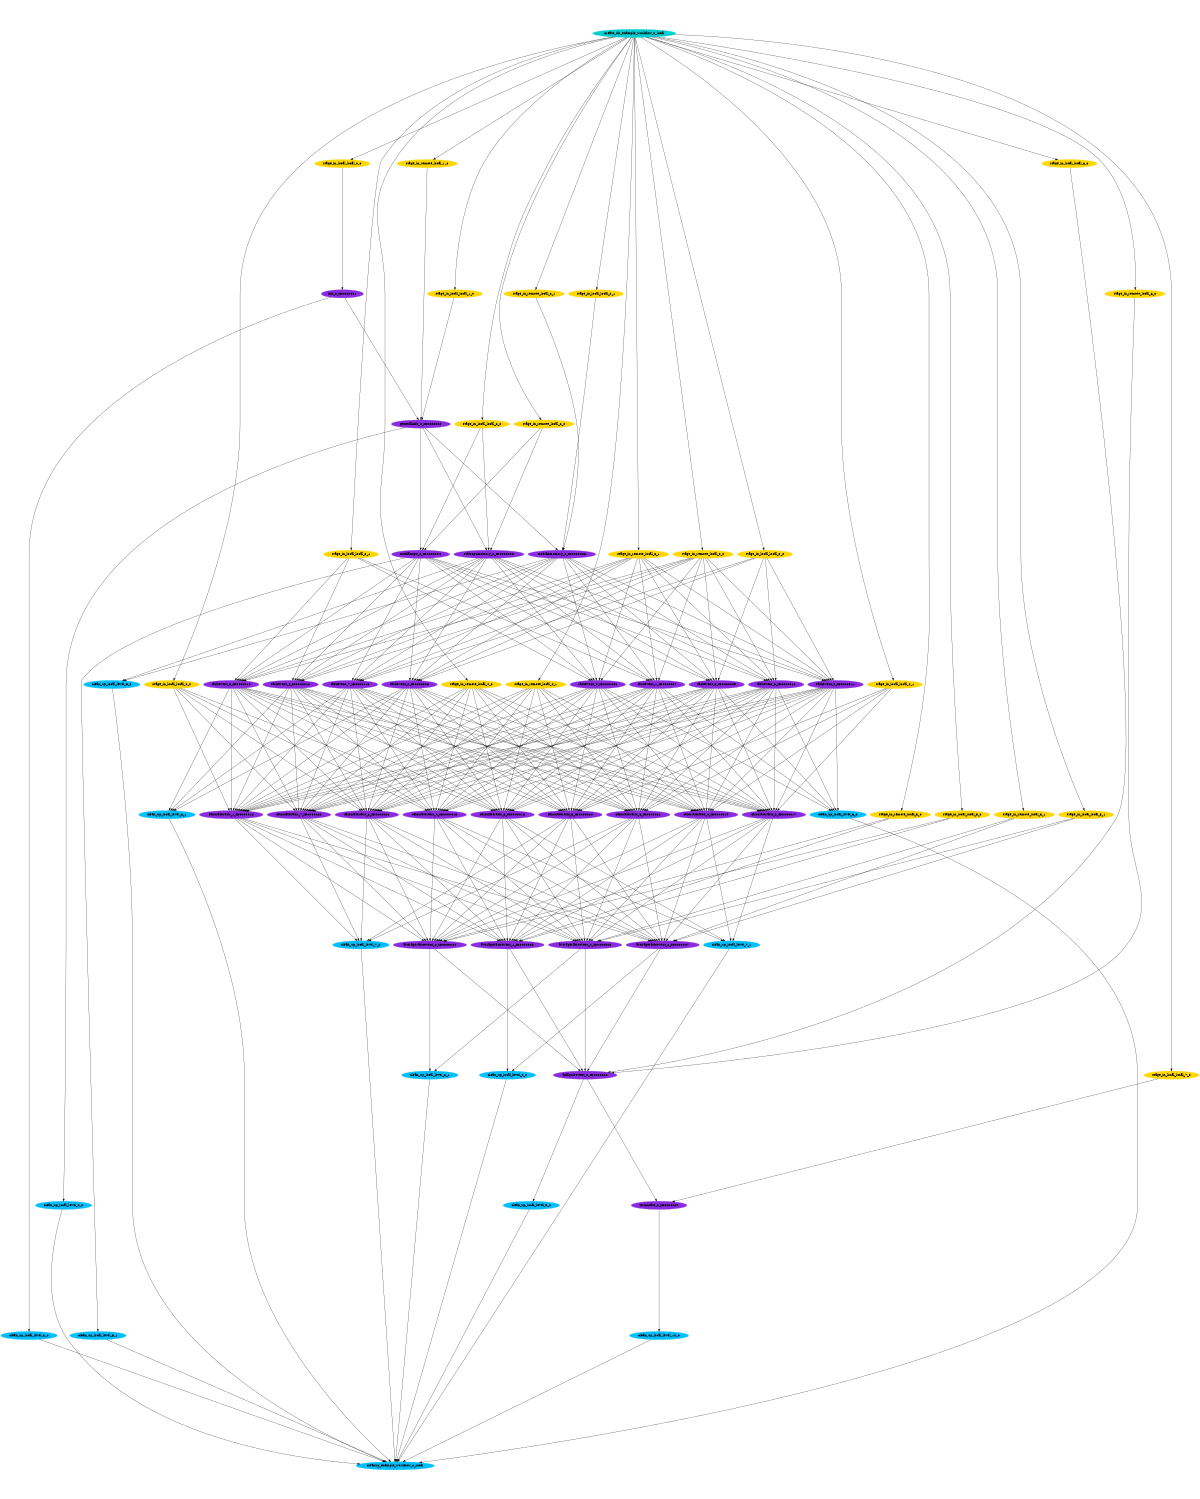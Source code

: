 digraph E {
size="8.0,10.0"
ratio=fill
node [shape=ellipse]
edge [arrowhead=normal, arrowsize=1.0]
	"analysisevent_0_ID0000028" [color=blueviolet,style=filled,label="analysisevent_0_ID0000028"]
	"averageratioevent_3_ID0000027" [color=blueviolet,style=filled,label="averageratioevent_3_ID0000027"]
	"stage_in_local_local_4_0" [color=gold,style=filled,label="stage_in_local_local_4_0"]
	"terminate_0_ID0000029" [color=blueviolet,style=filled,label="terminate_0_ID0000029"]
	"stage_in_local_local_4_1" [color=gold,style=filled,label="stage_in_local_local_4_1"]
	"calculateratio_1_ID0000016" [color=blueviolet,style=filled,label="calculateratio_1_ID0000016"]
	"create_dir_example_workflow_0_local" [color=darkturquoise,style=filled,label="create_dir_example_workflow_0_local"]
	"stage_in_local_local_0_0" [color=gold,style=filled,label="stage_in_local_local_0_0"]
	"stage_in_local_local_2_0" [color=gold,style=filled,label="stage_in_local_local_2_0"]
	"stage_in_local_local_2_1" [color=gold,style=filled,label="stage_in_local_local_2_1"]
	"averageratioevent_0_ID0000024" [color=blueviolet,style=filled,label="averageratioevent_0_ID0000024"]
	"stage_in_local_local_3_1" [color=gold,style=filled,label="stage_in_local_local_3_1"]
	"calculateratio_3_ID0000018" [color=blueviolet,style=filled,label="calculateratio_3_ID0000018"]
	"stage_in_local_local_3_0" [color=gold,style=filled,label="stage_in_local_local_3_0"]
	"clean_up_local_level_3_0" [color=deepskyblue,style=filled,label="clean_up_local_level_3_0"]
	"taskevent_1_ID0000007" [color=blueviolet,style=filled,label="taskevent_1_ID0000007"]
	"taskevent_3_ID0000009" [color=blueviolet,style=filled,label="taskevent_3_ID0000009"]
	"stage_in_local_local_1_0" [color=gold,style=filled,label="stage_in_local_local_1_0"]
	"generalinfo_0_ID0000002" [color=blueviolet,style=filled,label="generalinfo_0_ID0000002"]
	"stage_in_remote_local_6_0" [color=gold,style=filled,label="stage_in_remote_local_6_0"]
	"clean_up_local_level_4_0" [color=deepskyblue,style=filled,label="clean_up_local_level_4_0"]
	"taskevent_6_ID0000012" [color=blueviolet,style=filled,label="taskevent_6_ID0000012"]
	"stage_in_remote_local_5_1" [color=gold,style=filled,label="stage_in_remote_local_5_1"]
	"clean_up_local_level_10_0" [color=deepskyblue,style=filled,label="clean_up_local_level_10_0"]
	"taskevent_0_ID0000006" [color=blueviolet,style=filled,label="taskevent_0_ID0000006"]
	"stage_in_remote_local_5_0" [color=gold,style=filled,label="stage_in_remote_local_5_0"]
	"taskevent_5_ID0000011" [color=blueviolet,style=filled,label="taskevent_5_ID0000011"]
	"taskevent_2_ID0000008" [color=blueviolet,style=filled,label="taskevent_2_ID0000008"]
	"calculateratio_4_ID0000019" [color=blueviolet,style=filled,label="calculateratio_4_ID0000019"]
	"calculateratio_2_ID0000017" [color=blueviolet,style=filled,label="calculateratio_2_ID0000017"]
	"averageratioevent_1_ID0000025" [color=blueviolet,style=filled,label="averageratioevent_1_ID0000025"]
	"calculateratio_7_ID0000022" [color=blueviolet,style=filled,label="calculateratio_7_ID0000022"]
	"clean_up_local_level_6_0" [color=deepskyblue,style=filled,label="clean_up_local_level_6_0"]
	"taskevent_4_ID0000010" [color=blueviolet,style=filled,label="taskevent_4_ID0000010"]
	"clean_up_local_level_6_1" [color=deepskyblue,style=filled,label="clean_up_local_level_6_1"]
	"clean_up_local_level_5_0" [color=deepskyblue,style=filled,label="clean_up_local_level_5_0"]
	"clean_up_local_level_5_1" [color=deepskyblue,style=filled,label="clean_up_local_level_5_1"]
	"clean_up_local_level_7_1" [color=deepskyblue,style=filled,label="clean_up_local_level_7_1"]
	"stage_in_local_local_6_0" [color=gold,style=filled,label="stage_in_local_local_6_0"]
	"stage_in_remote_local_2_1" [color=gold,style=filled,label="stage_in_remote_local_2_1"]
	"init_0_ID0000001" [color=blueviolet,style=filled,label="init_0_ID0000001"]
	"clean_up_local_level_7_0" [color=deepskyblue,style=filled,label="clean_up_local_level_7_0"]
	"clean_up_local_level_9_0" [color=deepskyblue,style=filled,label="clean_up_local_level_9_0"]
	"stage_in_remote_local_1_0" [color=gold,style=filled,label="stage_in_remote_local_1_0"]
	"averageratioevent_2_ID0000026" [color=blueviolet,style=filled,label="averageratioevent_2_ID0000026"]
	"stage_in_local_local_5_0" [color=gold,style=filled,label="stage_in_local_local_5_0"]
	"mediancpu_0_ID0000004" [color=blueviolet,style=filled,label="mediancpu_0_ID0000004"]
	"stage_in_local_local_5_1" [color=gold,style=filled,label="stage_in_local_local_5_1"]
	"statscpumemory_0_ID0000003" [color=blueviolet,style=filled,label="statscpumemory_0_ID0000003"]
	"calculateratio_8_ID0000023" [color=blueviolet,style=filled,label="calculateratio_8_ID0000023"]
	"calculateratio_6_ID0000021" [color=blueviolet,style=filled,label="calculateratio_6_ID0000021"]
	"clean_up_local_level_8_0" [color=deepskyblue,style=filled,label="clean_up_local_level_8_0"]
	"clean_up_local_level_8_1" [color=deepskyblue,style=filled,label="clean_up_local_level_8_1"]
	"stage_in_local_local_7_0" [color=gold,style=filled,label="stage_in_local_local_7_0"]
	"calculateratio_5_ID0000020" [color=blueviolet,style=filled,label="calculateratio_5_ID0000020"]
	"stage_in_remote_local_4_1" [color=gold,style=filled,label="stage_in_remote_local_4_1"]
	"cleanup_example_workflow_0_local" [color=deepskyblue,style=filled,label="cleanup_example_workflow_0_local"]
	"taskevent_8_ID0000014" [color=blueviolet,style=filled,label="taskevent_8_ID0000014"]
	"stage_in_remote_local_4_0" [color=gold,style=filled,label="stage_in_remote_local_4_0"]
	"taskevent_7_ID0000013" [color=blueviolet,style=filled,label="taskevent_7_ID0000013"]
	"stage_in_remote_local_2_0" [color=gold,style=filled,label="stage_in_remote_local_2_0"]
	"calculateratio_0_ID0000015" [color=blueviolet,style=filled,label="calculateratio_0_ID0000015"]
	"medianmemory_0_ID0000005" [color=blueviolet,style=filled,label="medianmemory_0_ID0000005"]
	"stage_in_remote_local_3_1" [color=gold,style=filled,label="stage_in_remote_local_3_1"]
	"stage_in_remote_local_3_0" [color=gold,style=filled,label="stage_in_remote_local_3_0"]

	"analysisevent_0_ID0000028" -> "terminate_0_ID0000029"
	"analysisevent_0_ID0000028" -> "clean_up_local_level_9_0"
	"averageratioevent_3_ID0000027" -> "analysisevent_0_ID0000028"
	"averageratioevent_3_ID0000027" -> "clean_up_local_level_8_0"
	"stage_in_local_local_4_0" -> "calculateratio_8_ID0000023"
	"stage_in_local_local_4_0" -> "calculateratio_7_ID0000022"
	"stage_in_local_local_4_0" -> "calculateratio_1_ID0000016"
	"stage_in_local_local_4_0" -> "calculateratio_3_ID0000018"
	"stage_in_local_local_4_0" -> "calculateratio_0_ID0000015"
	"terminate_0_ID0000029" -> "clean_up_local_level_10_0"
	"stage_in_local_local_4_1" -> "calculateratio_6_ID0000021"
	"stage_in_local_local_4_1" -> "calculateratio_5_ID0000020"
	"stage_in_local_local_4_1" -> "calculateratio_4_ID0000019"
	"stage_in_local_local_4_1" -> "calculateratio_2_ID0000017"
	"calculateratio_1_ID0000016" -> "averageratioevent_1_ID0000025"
	"calculateratio_1_ID0000016" -> "clean_up_local_level_7_0"
	"calculateratio_1_ID0000016" -> "averageratioevent_3_ID0000027"
	"calculateratio_1_ID0000016" -> "averageratioevent_0_ID0000024"
	"calculateratio_1_ID0000016" -> "averageratioevent_2_ID0000026"
	"create_dir_example_workflow_0_local" -> "stage_in_local_local_0_0"
	"create_dir_example_workflow_0_local" -> "stage_in_remote_local_2_1"
	"create_dir_example_workflow_0_local" -> "stage_in_local_local_6_0"
	"create_dir_example_workflow_0_local" -> "stage_in_remote_local_5_1"
	"create_dir_example_workflow_0_local" -> "stage_in_remote_local_5_0"
	"create_dir_example_workflow_0_local" -> "stage_in_local_local_2_0"
	"create_dir_example_workflow_0_local" -> "stage_in_local_local_2_1"
	"create_dir_example_workflow_0_local" -> "stage_in_remote_local_1_0"
	"create_dir_example_workflow_0_local" -> "stage_in_local_local_3_1"
	"create_dir_example_workflow_0_local" -> "stage_in_local_local_5_0"
	"create_dir_example_workflow_0_local" -> "stage_in_local_local_3_0"
	"create_dir_example_workflow_0_local" -> "stage_in_local_local_5_1"
	"create_dir_example_workflow_0_local" -> "stage_in_local_local_4_0"
	"create_dir_example_workflow_0_local" -> "stage_in_local_local_7_0"
	"create_dir_example_workflow_0_local" -> "stage_in_local_local_4_1"
	"create_dir_example_workflow_0_local" -> "stage_in_local_local_1_0"
	"create_dir_example_workflow_0_local" -> "stage_in_remote_local_4_1"
	"create_dir_example_workflow_0_local" -> "stage_in_remote_local_4_0"
	"create_dir_example_workflow_0_local" -> "stage_in_remote_local_2_0"
	"create_dir_example_workflow_0_local" -> "stage_in_remote_local_3_1"
	"create_dir_example_workflow_0_local" -> "stage_in_remote_local_3_0"
	"create_dir_example_workflow_0_local" -> "stage_in_remote_local_6_0"
	"stage_in_local_local_0_0" -> "init_0_ID0000001"
	"stage_in_local_local_2_0" -> "statscpumemory_0_ID0000003"
	"stage_in_local_local_2_0" -> "mediancpu_0_ID0000004"
	"stage_in_local_local_2_1" -> "medianmemory_0_ID0000005"
	"averageratioevent_0_ID0000024" -> "analysisevent_0_ID0000028"
	"averageratioevent_0_ID0000024" -> "clean_up_local_level_8_1"
	"stage_in_local_local_3_1" -> "taskevent_0_ID0000006"
	"stage_in_local_local_3_1" -> "taskevent_1_ID0000007"
	"stage_in_local_local_3_1" -> "taskevent_4_ID0000010"
	"stage_in_local_local_3_1" -> "taskevent_8_ID0000014"
	"calculateratio_3_ID0000018" -> "clean_up_local_level_7_1"
	"calculateratio_3_ID0000018" -> "averageratioevent_1_ID0000025"
	"calculateratio_3_ID0000018" -> "averageratioevent_3_ID0000027"
	"calculateratio_3_ID0000018" -> "averageratioevent_0_ID0000024"
	"calculateratio_3_ID0000018" -> "averageratioevent_2_ID0000026"
	"stage_in_local_local_3_0" -> "taskevent_6_ID0000012"
	"stage_in_local_local_3_0" -> "taskevent_3_ID0000009"
	"stage_in_local_local_3_0" -> "taskevent_5_ID0000011"
	"stage_in_local_local_3_0" -> "taskevent_2_ID0000008"
	"stage_in_local_local_3_0" -> "taskevent_7_ID0000013"
	"clean_up_local_level_3_0" -> "cleanup_example_workflow_0_local"
	"taskevent_1_ID0000007" -> "calculateratio_8_ID0000023"
	"taskevent_1_ID0000007" -> "calculateratio_6_ID0000021"
	"taskevent_1_ID0000007" -> "calculateratio_7_ID0000022"
	"taskevent_1_ID0000007" -> "calculateratio_5_ID0000020"
	"taskevent_1_ID0000007" -> "calculateratio_1_ID0000016"
	"taskevent_1_ID0000007" -> "clean_up_local_level_6_0"
	"taskevent_1_ID0000007" -> "calculateratio_4_ID0000019"
	"taskevent_1_ID0000007" -> "calculateratio_3_ID0000018"
	"taskevent_1_ID0000007" -> "calculateratio_2_ID0000017"
	"taskevent_1_ID0000007" -> "calculateratio_0_ID0000015"
	"taskevent_3_ID0000009" -> "calculateratio_8_ID0000023"
	"taskevent_3_ID0000009" -> "calculateratio_6_ID0000021"
	"taskevent_3_ID0000009" -> "calculateratio_7_ID0000022"
	"taskevent_3_ID0000009" -> "calculateratio_5_ID0000020"
	"taskevent_3_ID0000009" -> "calculateratio_1_ID0000016"
	"taskevent_3_ID0000009" -> "clean_up_local_level_6_0"
	"taskevent_3_ID0000009" -> "calculateratio_4_ID0000019"
	"taskevent_3_ID0000009" -> "calculateratio_3_ID0000018"
	"taskevent_3_ID0000009" -> "calculateratio_2_ID0000017"
	"taskevent_3_ID0000009" -> "calculateratio_0_ID0000015"
	"stage_in_local_local_1_0" -> "generalinfo_0_ID0000002"
	"generalinfo_0_ID0000002" -> "clean_up_local_level_4_0"
	"generalinfo_0_ID0000002" -> "statscpumemory_0_ID0000003"
	"generalinfo_0_ID0000002" -> "medianmemory_0_ID0000005"
	"generalinfo_0_ID0000002" -> "mediancpu_0_ID0000004"
	"stage_in_remote_local_6_0" -> "analysisevent_0_ID0000028"
	"clean_up_local_level_4_0" -> "cleanup_example_workflow_0_local"
	"taskevent_6_ID0000012" -> "calculateratio_8_ID0000023"
	"taskevent_6_ID0000012" -> "calculateratio_6_ID0000021"
	"taskevent_6_ID0000012" -> "calculateratio_7_ID0000022"
	"taskevent_6_ID0000012" -> "calculateratio_5_ID0000020"
	"taskevent_6_ID0000012" -> "calculateratio_1_ID0000016"
	"taskevent_6_ID0000012" -> "clean_up_local_level_6_0"
	"taskevent_6_ID0000012" -> "calculateratio_4_ID0000019"
	"taskevent_6_ID0000012" -> "calculateratio_3_ID0000018"
	"taskevent_6_ID0000012" -> "calculateratio_2_ID0000017"
	"taskevent_6_ID0000012" -> "calculateratio_0_ID0000015"
	"stage_in_remote_local_5_1" -> "averageratioevent_3_ID0000027"
	"stage_in_remote_local_5_1" -> "averageratioevent_2_ID0000026"
	"clean_up_local_level_10_0" -> "cleanup_example_workflow_0_local"
	"taskevent_0_ID0000006" -> "calculateratio_8_ID0000023"
	"taskevent_0_ID0000006" -> "calculateratio_6_ID0000021"
	"taskevent_0_ID0000006" -> "calculateratio_7_ID0000022"
	"taskevent_0_ID0000006" -> "calculateratio_5_ID0000020"
	"taskevent_0_ID0000006" -> "calculateratio_1_ID0000016"
	"taskevent_0_ID0000006" -> "clean_up_local_level_6_0"
	"taskevent_0_ID0000006" -> "calculateratio_4_ID0000019"
	"taskevent_0_ID0000006" -> "calculateratio_3_ID0000018"
	"taskevent_0_ID0000006" -> "calculateratio_2_ID0000017"
	"taskevent_0_ID0000006" -> "calculateratio_0_ID0000015"
	"stage_in_remote_local_5_0" -> "averageratioevent_1_ID0000025"
	"stage_in_remote_local_5_0" -> "averageratioevent_0_ID0000024"
	"taskevent_5_ID0000011" -> "calculateratio_8_ID0000023"
	"taskevent_5_ID0000011" -> "calculateratio_6_ID0000021"
	"taskevent_5_ID0000011" -> "calculateratio_7_ID0000022"
	"taskevent_5_ID0000011" -> "calculateratio_5_ID0000020"
	"taskevent_5_ID0000011" -> "calculateratio_1_ID0000016"
	"taskevent_5_ID0000011" -> "clean_up_local_level_6_0"
	"taskevent_5_ID0000011" -> "calculateratio_4_ID0000019"
	"taskevent_5_ID0000011" -> "calculateratio_3_ID0000018"
	"taskevent_5_ID0000011" -> "calculateratio_2_ID0000017"
	"taskevent_5_ID0000011" -> "calculateratio_0_ID0000015"
	"taskevent_2_ID0000008" -> "calculateratio_8_ID0000023"
	"taskevent_2_ID0000008" -> "calculateratio_6_ID0000021"
	"taskevent_2_ID0000008" -> "calculateratio_7_ID0000022"
	"taskevent_2_ID0000008" -> "calculateratio_5_ID0000020"
	"taskevent_2_ID0000008" -> "calculateratio_1_ID0000016"
	"taskevent_2_ID0000008" -> "clean_up_local_level_6_1"
	"taskevent_2_ID0000008" -> "calculateratio_4_ID0000019"
	"taskevent_2_ID0000008" -> "calculateratio_3_ID0000018"
	"taskevent_2_ID0000008" -> "calculateratio_2_ID0000017"
	"taskevent_2_ID0000008" -> "calculateratio_0_ID0000015"
	"calculateratio_4_ID0000019" -> "clean_up_local_level_7_1"
	"calculateratio_4_ID0000019" -> "averageratioevent_1_ID0000025"
	"calculateratio_4_ID0000019" -> "averageratioevent_3_ID0000027"
	"calculateratio_4_ID0000019" -> "averageratioevent_0_ID0000024"
	"calculateratio_4_ID0000019" -> "averageratioevent_2_ID0000026"
	"calculateratio_2_ID0000017" -> "clean_up_local_level_7_1"
	"calculateratio_2_ID0000017" -> "averageratioevent_1_ID0000025"
	"calculateratio_2_ID0000017" -> "averageratioevent_3_ID0000027"
	"calculateratio_2_ID0000017" -> "averageratioevent_0_ID0000024"
	"calculateratio_2_ID0000017" -> "averageratioevent_2_ID0000026"
	"averageratioevent_1_ID0000025" -> "analysisevent_0_ID0000028"
	"averageratioevent_1_ID0000025" -> "clean_up_local_level_8_0"
	"calculateratio_7_ID0000022" -> "averageratioevent_1_ID0000025"
	"calculateratio_7_ID0000022" -> "clean_up_local_level_7_0"
	"calculateratio_7_ID0000022" -> "averageratioevent_3_ID0000027"
	"calculateratio_7_ID0000022" -> "averageratioevent_0_ID0000024"
	"calculateratio_7_ID0000022" -> "averageratioevent_2_ID0000026"
	"clean_up_local_level_6_0" -> "cleanup_example_workflow_0_local"
	"taskevent_4_ID0000010" -> "calculateratio_8_ID0000023"
	"taskevent_4_ID0000010" -> "calculateratio_6_ID0000021"
	"taskevent_4_ID0000010" -> "calculateratio_7_ID0000022"
	"taskevent_4_ID0000010" -> "calculateratio_5_ID0000020"
	"taskevent_4_ID0000010" -> "calculateratio_1_ID0000016"
	"taskevent_4_ID0000010" -> "clean_up_local_level_6_1"
	"taskevent_4_ID0000010" -> "calculateratio_4_ID0000019"
	"taskevent_4_ID0000010" -> "calculateratio_3_ID0000018"
	"taskevent_4_ID0000010" -> "calculateratio_2_ID0000017"
	"taskevent_4_ID0000010" -> "calculateratio_0_ID0000015"
	"clean_up_local_level_6_1" -> "cleanup_example_workflow_0_local"
	"clean_up_local_level_5_0" -> "cleanup_example_workflow_0_local"
	"clean_up_local_level_5_1" -> "cleanup_example_workflow_0_local"
	"clean_up_local_level_7_1" -> "cleanup_example_workflow_0_local"
	"stage_in_local_local_6_0" -> "analysisevent_0_ID0000028"
	"stage_in_remote_local_2_1" -> "medianmemory_0_ID0000005"
	"init_0_ID0000001" -> "clean_up_local_level_3_0"
	"init_0_ID0000001" -> "generalinfo_0_ID0000002"
	"clean_up_local_level_7_0" -> "cleanup_example_workflow_0_local"
	"clean_up_local_level_9_0" -> "cleanup_example_workflow_0_local"
	"stage_in_remote_local_1_0" -> "generalinfo_0_ID0000002"
	"averageratioevent_2_ID0000026" -> "analysisevent_0_ID0000028"
	"averageratioevent_2_ID0000026" -> "clean_up_local_level_8_1"
	"stage_in_local_local_5_0" -> "averageratioevent_1_ID0000025"
	"stage_in_local_local_5_0" -> "averageratioevent_0_ID0000024"
	"mediancpu_0_ID0000004" -> "taskevent_6_ID0000012"
	"mediancpu_0_ID0000004" -> "taskevent_0_ID0000006"
	"mediancpu_0_ID0000004" -> "taskevent_3_ID0000009"
	"mediancpu_0_ID0000004" -> "taskevent_1_ID0000007"
	"mediancpu_0_ID0000004" -> "taskevent_5_ID0000011"
	"mediancpu_0_ID0000004" -> "taskevent_4_ID0000010"
	"mediancpu_0_ID0000004" -> "taskevent_2_ID0000008"
	"mediancpu_0_ID0000004" -> "taskevent_8_ID0000014"
	"mediancpu_0_ID0000004" -> "taskevent_7_ID0000013"
	"mediancpu_0_ID0000004" -> "clean_up_local_level_5_1"
	"stage_in_local_local_5_1" -> "averageratioevent_3_ID0000027"
	"stage_in_local_local_5_1" -> "averageratioevent_2_ID0000026"
	"statscpumemory_0_ID0000003" -> "taskevent_6_ID0000012"
	"statscpumemory_0_ID0000003" -> "taskevent_0_ID0000006"
	"statscpumemory_0_ID0000003" -> "taskevent_3_ID0000009"
	"statscpumemory_0_ID0000003" -> "taskevent_1_ID0000007"
	"statscpumemory_0_ID0000003" -> "taskevent_5_ID0000011"
	"statscpumemory_0_ID0000003" -> "taskevent_4_ID0000010"
	"statscpumemory_0_ID0000003" -> "taskevent_2_ID0000008"
	"statscpumemory_0_ID0000003" -> "taskevent_8_ID0000014"
	"statscpumemory_0_ID0000003" -> "clean_up_local_level_5_0"
	"statscpumemory_0_ID0000003" -> "taskevent_7_ID0000013"
	"calculateratio_8_ID0000023" -> "averageratioevent_1_ID0000025"
	"calculateratio_8_ID0000023" -> "clean_up_local_level_7_0"
	"calculateratio_8_ID0000023" -> "averageratioevent_3_ID0000027"
	"calculateratio_8_ID0000023" -> "averageratioevent_0_ID0000024"
	"calculateratio_8_ID0000023" -> "averageratioevent_2_ID0000026"
	"calculateratio_6_ID0000021" -> "averageratioevent_1_ID0000025"
	"calculateratio_6_ID0000021" -> "clean_up_local_level_7_0"
	"calculateratio_6_ID0000021" -> "averageratioevent_3_ID0000027"
	"calculateratio_6_ID0000021" -> "averageratioevent_0_ID0000024"
	"calculateratio_6_ID0000021" -> "averageratioevent_2_ID0000026"
	"clean_up_local_level_8_0" -> "cleanup_example_workflow_0_local"
	"clean_up_local_level_8_1" -> "cleanup_example_workflow_0_local"
	"stage_in_local_local_7_0" -> "terminate_0_ID0000029"
	"calculateratio_5_ID0000020" -> "averageratioevent_1_ID0000025"
	"calculateratio_5_ID0000020" -> "clean_up_local_level_7_0"
	"calculateratio_5_ID0000020" -> "averageratioevent_3_ID0000027"
	"calculateratio_5_ID0000020" -> "averageratioevent_0_ID0000024"
	"calculateratio_5_ID0000020" -> "averageratioevent_2_ID0000026"
	"stage_in_remote_local_4_1" -> "calculateratio_8_ID0000023"
	"stage_in_remote_local_4_1" -> "calculateratio_6_ID0000021"
	"stage_in_remote_local_4_1" -> "calculateratio_7_ID0000022"
	"stage_in_remote_local_4_1" -> "calculateratio_5_ID0000020"
	"stage_in_remote_local_4_1" -> "calculateratio_1_ID0000016"
	"stage_in_remote_local_4_1" -> "calculateratio_4_ID0000019"
	"stage_in_remote_local_4_1" -> "calculateratio_3_ID0000018"
	"stage_in_remote_local_4_1" -> "calculateratio_0_ID0000015"
	"stage_in_remote_local_4_1" -> "calculateratio_2_ID0000017"
	"taskevent_8_ID0000014" -> "calculateratio_8_ID0000023"
	"taskevent_8_ID0000014" -> "calculateratio_6_ID0000021"
	"taskevent_8_ID0000014" -> "calculateratio_7_ID0000022"
	"taskevent_8_ID0000014" -> "calculateratio_5_ID0000020"
	"taskevent_8_ID0000014" -> "calculateratio_1_ID0000016"
	"taskevent_8_ID0000014" -> "clean_up_local_level_6_1"
	"taskevent_8_ID0000014" -> "calculateratio_4_ID0000019"
	"taskevent_8_ID0000014" -> "calculateratio_3_ID0000018"
	"taskevent_8_ID0000014" -> "calculateratio_2_ID0000017"
	"taskevent_8_ID0000014" -> "calculateratio_0_ID0000015"
	"stage_in_remote_local_4_0" -> "calculateratio_8_ID0000023"
	"stage_in_remote_local_4_0" -> "calculateratio_6_ID0000021"
	"stage_in_remote_local_4_0" -> "calculateratio_7_ID0000022"
	"stage_in_remote_local_4_0" -> "calculateratio_5_ID0000020"
	"stage_in_remote_local_4_0" -> "calculateratio_1_ID0000016"
	"stage_in_remote_local_4_0" -> "calculateratio_4_ID0000019"
	"stage_in_remote_local_4_0" -> "calculateratio_3_ID0000018"
	"stage_in_remote_local_4_0" -> "calculateratio_0_ID0000015"
	"stage_in_remote_local_4_0" -> "calculateratio_2_ID0000017"
	"taskevent_7_ID0000013" -> "calculateratio_8_ID0000023"
	"taskevent_7_ID0000013" -> "calculateratio_6_ID0000021"
	"taskevent_7_ID0000013" -> "calculateratio_7_ID0000022"
	"taskevent_7_ID0000013" -> "calculateratio_5_ID0000020"
	"taskevent_7_ID0000013" -> "calculateratio_1_ID0000016"
	"taskevent_7_ID0000013" -> "clean_up_local_level_6_1"
	"taskevent_7_ID0000013" -> "calculateratio_4_ID0000019"
	"taskevent_7_ID0000013" -> "calculateratio_3_ID0000018"
	"taskevent_7_ID0000013" -> "calculateratio_2_ID0000017"
	"taskevent_7_ID0000013" -> "calculateratio_0_ID0000015"
	"stage_in_remote_local_2_0" -> "statscpumemory_0_ID0000003"
	"stage_in_remote_local_2_0" -> "mediancpu_0_ID0000004"
	"calculateratio_0_ID0000015" -> "clean_up_local_level_7_1"
	"calculateratio_0_ID0000015" -> "averageratioevent_1_ID0000025"
	"calculateratio_0_ID0000015" -> "averageratioevent_3_ID0000027"
	"calculateratio_0_ID0000015" -> "averageratioevent_0_ID0000024"
	"calculateratio_0_ID0000015" -> "averageratioevent_2_ID0000026"
	"medianmemory_0_ID0000005" -> "taskevent_6_ID0000012"
	"medianmemory_0_ID0000005" -> "taskevent_0_ID0000006"
	"medianmemory_0_ID0000005" -> "taskevent_3_ID0000009"
	"medianmemory_0_ID0000005" -> "taskevent_1_ID0000007"
	"medianmemory_0_ID0000005" -> "taskevent_5_ID0000011"
	"medianmemory_0_ID0000005" -> "taskevent_4_ID0000010"
	"medianmemory_0_ID0000005" -> "taskevent_2_ID0000008"
	"medianmemory_0_ID0000005" -> "taskevent_8_ID0000014"
	"medianmemory_0_ID0000005" -> "clean_up_local_level_5_0"
	"medianmemory_0_ID0000005" -> "taskevent_7_ID0000013"
	"stage_in_remote_local_3_1" -> "taskevent_6_ID0000012"
	"stage_in_remote_local_3_1" -> "taskevent_0_ID0000006"
	"stage_in_remote_local_3_1" -> "taskevent_3_ID0000009"
	"stage_in_remote_local_3_1" -> "taskevent_1_ID0000007"
	"stage_in_remote_local_3_1" -> "taskevent_5_ID0000011"
	"stage_in_remote_local_3_1" -> "taskevent_4_ID0000010"
	"stage_in_remote_local_3_1" -> "taskevent_2_ID0000008"
	"stage_in_remote_local_3_1" -> "taskevent_8_ID0000014"
	"stage_in_remote_local_3_1" -> "taskevent_7_ID0000013"
	"stage_in_remote_local_3_0" -> "taskevent_6_ID0000012"
	"stage_in_remote_local_3_0" -> "taskevent_0_ID0000006"
	"stage_in_remote_local_3_0" -> "taskevent_3_ID0000009"
	"stage_in_remote_local_3_0" -> "taskevent_1_ID0000007"
	"stage_in_remote_local_3_0" -> "taskevent_5_ID0000011"
	"stage_in_remote_local_3_0" -> "taskevent_4_ID0000010"
	"stage_in_remote_local_3_0" -> "taskevent_2_ID0000008"
	"stage_in_remote_local_3_0" -> "taskevent_8_ID0000014"
	"stage_in_remote_local_3_0" -> "taskevent_7_ID0000013"
}

